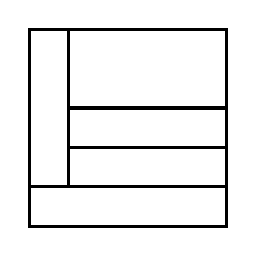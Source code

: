 \begin{tikzpicture}[very thick, scale=.5]
    \draw (0,1) rectangle (1,5);
    \draw (1,3) rectangle (5,5);
    \draw (1,2) rectangle (5,3);
    \draw (1,1) rectangle (5,2);
    \draw (0,0) rectangle (5,1);
\end{tikzpicture}
